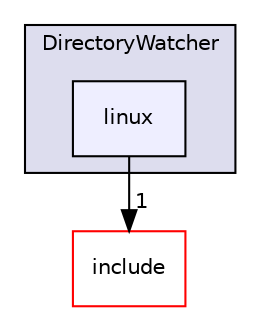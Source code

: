 digraph "lib/DirectoryWatcher/linux" {
  bgcolor=transparent;
  compound=true
  node [ fontsize="10", fontname="Helvetica"];
  edge [ labelfontsize="10", labelfontname="Helvetica"];
  subgraph clusterdir_0b3989f49bdd3ef29e274320420c30d3 {
    graph [ bgcolor="#ddddee", pencolor="black", label="DirectoryWatcher" fontname="Helvetica", fontsize="10", URL="dir_0b3989f49bdd3ef29e274320420c30d3.html"]
  dir_3d7a1ee98779685acf547493593d9483 [shape=box, label="linux", style="filled", fillcolor="#eeeeff", pencolor="black", URL="dir_3d7a1ee98779685acf547493593d9483.html"];
  }
  dir_d44c64559bbebec7f509842c48db8b23 [shape=box label="include" color="red" URL="dir_d44c64559bbebec7f509842c48db8b23.html"];
  dir_3d7a1ee98779685acf547493593d9483->dir_d44c64559bbebec7f509842c48db8b23 [headlabel="1", labeldistance=1.5 headhref="dir_000108_000001.html"];
}
